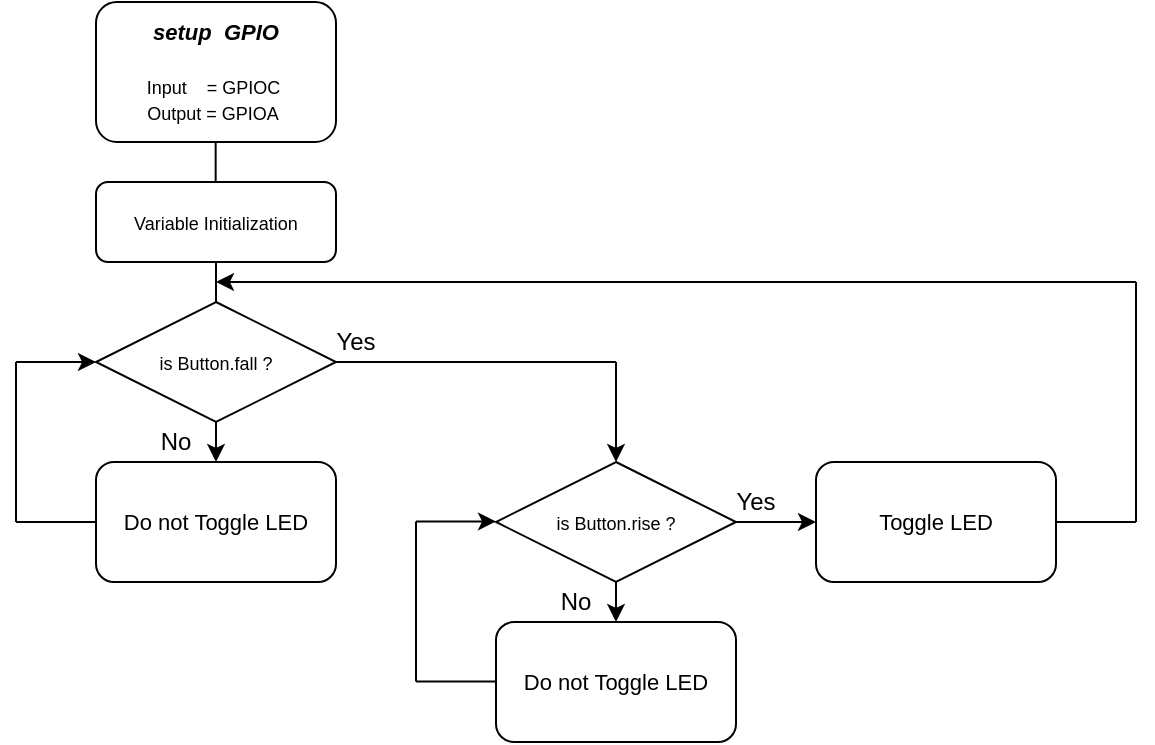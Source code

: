 <mxfile version="15.2.7" type="device"><diagram id="EkLiGLFyjCZ3OOyzkPG-" name="페이지-1"><mxGraphModel dx="881" dy="442" grid="1" gridSize="10" guides="1" tooltips="1" connect="1" arrows="1" fold="1" page="1" pageScale="1" pageWidth="827" pageHeight="1169" math="0" shadow="0"><root><mxCell id="0"/><mxCell id="1" parent="0"/><mxCell id="9lj7TGE4uGgqPaSdaMjt-2" value="&lt;font&gt;&lt;font style=&quot;font-size: 11px&quot;&gt;&lt;b style=&quot;font-size: 11px&quot;&gt;&lt;i style=&quot;font-size: 11px&quot;&gt;setup&amp;nbsp; GPIO&lt;br&gt;&lt;br&gt;&lt;/i&gt;&lt;/b&gt;&lt;/font&gt;&lt;font style=&quot;font-size: 9px&quot;&gt;Input&amp;nbsp; &amp;nbsp; = GPIOC&amp;nbsp;&lt;br&gt;Output = GPIOA&lt;/font&gt;&lt;/font&gt;&lt;font style=&quot;font-size: 11px&quot;&gt;&amp;nbsp;&lt;br&gt;&lt;/font&gt;" style="rounded=1;whiteSpace=wrap;html=1;fontSize=11;glass=0;strokeWidth=1;shadow=0;" vertex="1" parent="1"><mxGeometry x="120" y="80" width="120" height="70" as="geometry"/></mxCell><mxCell id="9lj7TGE4uGgqPaSdaMjt-3" value="" style="endArrow=none;html=1;" edge="1" parent="1"><mxGeometry width="50" height="50" relative="1" as="geometry"><mxPoint x="180" y="230" as="sourcePoint"/><mxPoint x="180" y="210" as="targetPoint"/></mxGeometry></mxCell><mxCell id="9lj7TGE4uGgqPaSdaMjt-7" value="&lt;font style=&quot;font-size: 9px&quot;&gt;is Button.fall ?&lt;/font&gt;" style="rhombus;whiteSpace=wrap;html=1;" vertex="1" parent="1"><mxGeometry x="120" y="230" width="120" height="60" as="geometry"/></mxCell><mxCell id="9lj7TGE4uGgqPaSdaMjt-10" value="&lt;font style=&quot;font-size: 11px&quot;&gt;Do not Toggle LED&lt;br&gt;&lt;/font&gt;" style="rounded=1;whiteSpace=wrap;html=1;fontSize=11;glass=0;strokeWidth=1;shadow=0;" vertex="1" parent="1"><mxGeometry x="120" y="310" width="120" height="60" as="geometry"/></mxCell><mxCell id="9lj7TGE4uGgqPaSdaMjt-11" value="" style="endArrow=none;html=1;" edge="1" parent="1"><mxGeometry width="50" height="50" relative="1" as="geometry"><mxPoint x="179.83" y="170" as="sourcePoint"/><mxPoint x="179.83" y="150" as="targetPoint"/></mxGeometry></mxCell><mxCell id="9lj7TGE4uGgqPaSdaMjt-12" value="&lt;font&gt;&lt;span style=&quot;font-weight: normal&quot;&gt;&lt;font style=&quot;font-size: 9px&quot;&gt;Variable Initialization&lt;/font&gt;&lt;/span&gt;&lt;br&gt;&lt;/font&gt;" style="rounded=1;whiteSpace=wrap;html=1;fontSize=11;glass=0;strokeWidth=1;shadow=0;fontStyle=1" vertex="1" parent="1"><mxGeometry x="120" y="170" width="120" height="40" as="geometry"/></mxCell><mxCell id="9lj7TGE4uGgqPaSdaMjt-14" value="" style="endArrow=classic;html=1;exitX=0.5;exitY=1;exitDx=0;exitDy=0;entryX=0.5;entryY=0;entryDx=0;entryDy=0;" edge="1" parent="1" source="9lj7TGE4uGgqPaSdaMjt-7" target="9lj7TGE4uGgqPaSdaMjt-10"><mxGeometry width="50" height="50" relative="1" as="geometry"><mxPoint x="210" y="290" as="sourcePoint"/><mxPoint x="260" y="240" as="targetPoint"/></mxGeometry></mxCell><mxCell id="9lj7TGE4uGgqPaSdaMjt-15" value="No" style="text;html=1;strokeColor=none;fillColor=none;align=center;verticalAlign=middle;whiteSpace=wrap;rounded=0;" vertex="1" parent="1"><mxGeometry x="140" y="290" width="40" height="20" as="geometry"/></mxCell><mxCell id="9lj7TGE4uGgqPaSdaMjt-16" value="&lt;font style=&quot;font-size: 9px&quot;&gt;is Button.rise ?&lt;/font&gt;" style="rhombus;whiteSpace=wrap;html=1;" vertex="1" parent="1"><mxGeometry x="320" y="310" width="120" height="60" as="geometry"/></mxCell><mxCell id="9lj7TGE4uGgqPaSdaMjt-17" value="&lt;font style=&quot;font-size: 11px&quot;&gt;Do not Toggle LED&lt;br&gt;&lt;/font&gt;" style="rounded=1;whiteSpace=wrap;html=1;fontSize=11;glass=0;strokeWidth=1;shadow=0;" vertex="1" parent="1"><mxGeometry x="320" y="390" width="120" height="60" as="geometry"/></mxCell><mxCell id="9lj7TGE4uGgqPaSdaMjt-18" value="" style="endArrow=classic;html=1;exitX=0.5;exitY=1;exitDx=0;exitDy=0;entryX=0.5;entryY=0;entryDx=0;entryDy=0;" edge="1" parent="1" target="9lj7TGE4uGgqPaSdaMjt-17"><mxGeometry width="50" height="50" relative="1" as="geometry"><mxPoint x="380" y="370" as="sourcePoint"/><mxPoint x="460" y="320" as="targetPoint"/></mxGeometry></mxCell><mxCell id="9lj7TGE4uGgqPaSdaMjt-19" value="No" style="text;html=1;strokeColor=none;fillColor=none;align=center;verticalAlign=middle;whiteSpace=wrap;rounded=0;" vertex="1" parent="1"><mxGeometry x="340" y="370" width="40" height="20" as="geometry"/></mxCell><mxCell id="9lj7TGE4uGgqPaSdaMjt-21" value="" style="endArrow=none;html=1;" edge="1" parent="1"><mxGeometry width="50" height="50" relative="1" as="geometry"><mxPoint x="80" y="340" as="sourcePoint"/><mxPoint x="120" y="340" as="targetPoint"/></mxGeometry></mxCell><mxCell id="9lj7TGE4uGgqPaSdaMjt-22" value="" style="endArrow=none;html=1;" edge="1" parent="1"><mxGeometry width="50" height="50" relative="1" as="geometry"><mxPoint x="80" y="340" as="sourcePoint"/><mxPoint x="80" y="260" as="targetPoint"/></mxGeometry></mxCell><mxCell id="9lj7TGE4uGgqPaSdaMjt-23" value="" style="endArrow=classic;html=1;entryX=0;entryY=0.5;entryDx=0;entryDy=0;" edge="1" parent="1" target="9lj7TGE4uGgqPaSdaMjt-7"><mxGeometry width="50" height="50" relative="1" as="geometry"><mxPoint x="80" y="260" as="sourcePoint"/><mxPoint x="140" y="250" as="targetPoint"/></mxGeometry></mxCell><mxCell id="9lj7TGE4uGgqPaSdaMjt-28" value="" style="endArrow=none;html=1;exitX=1;exitY=0.5;exitDx=0;exitDy=0;" edge="1" parent="1" source="9lj7TGE4uGgqPaSdaMjt-7"><mxGeometry width="50" height="50" relative="1" as="geometry"><mxPoint x="350" y="310" as="sourcePoint"/><mxPoint x="380" y="260" as="targetPoint"/></mxGeometry></mxCell><mxCell id="9lj7TGE4uGgqPaSdaMjt-30" value="" style="endArrow=classic;html=1;entryX=0.5;entryY=0;entryDx=0;entryDy=0;" edge="1" parent="1" target="9lj7TGE4uGgqPaSdaMjt-16"><mxGeometry width="50" height="50" relative="1" as="geometry"><mxPoint x="380" y="260" as="sourcePoint"/><mxPoint x="400" y="260" as="targetPoint"/></mxGeometry></mxCell><mxCell id="9lj7TGE4uGgqPaSdaMjt-31" value="Yes" style="text;html=1;strokeColor=none;fillColor=none;align=center;verticalAlign=middle;whiteSpace=wrap;rounded=0;" vertex="1" parent="1"><mxGeometry x="230" y="240" width="40" height="20" as="geometry"/></mxCell><mxCell id="9lj7TGE4uGgqPaSdaMjt-32" value="" style="endArrow=none;html=1;" edge="1" parent="1"><mxGeometry width="50" height="50" relative="1" as="geometry"><mxPoint x="280" y="419.71" as="sourcePoint"/><mxPoint x="320" y="419.71" as="targetPoint"/></mxGeometry></mxCell><mxCell id="9lj7TGE4uGgqPaSdaMjt-33" value="" style="endArrow=none;html=1;" edge="1" parent="1"><mxGeometry width="50" height="50" relative="1" as="geometry"><mxPoint x="280" y="419.71" as="sourcePoint"/><mxPoint x="280" y="339.71" as="targetPoint"/></mxGeometry></mxCell><mxCell id="9lj7TGE4uGgqPaSdaMjt-34" value="" style="endArrow=classic;html=1;entryX=0;entryY=0.5;entryDx=0;entryDy=0;" edge="1" parent="1"><mxGeometry width="50" height="50" relative="1" as="geometry"><mxPoint x="280" y="339.71" as="sourcePoint"/><mxPoint x="320" y="339.71" as="targetPoint"/></mxGeometry></mxCell><mxCell id="9lj7TGE4uGgqPaSdaMjt-40" value="Yes" style="text;html=1;strokeColor=none;fillColor=none;align=center;verticalAlign=middle;whiteSpace=wrap;rounded=0;" vertex="1" parent="1"><mxGeometry x="430" y="320" width="40" height="20" as="geometry"/></mxCell><mxCell id="9lj7TGE4uGgqPaSdaMjt-41" value="" style="endArrow=classic;html=1;" edge="1" parent="1"><mxGeometry width="50" height="50" relative="1" as="geometry"><mxPoint x="440" y="340" as="sourcePoint"/><mxPoint x="480" y="340" as="targetPoint"/></mxGeometry></mxCell><mxCell id="9lj7TGE4uGgqPaSdaMjt-42" value="&lt;font style=&quot;font-size: 11px&quot;&gt;Toggle LED&lt;br&gt;&lt;/font&gt;" style="rounded=1;whiteSpace=wrap;html=1;fontSize=11;glass=0;strokeWidth=1;shadow=0;" vertex="1" parent="1"><mxGeometry x="480" y="310" width="120" height="60" as="geometry"/></mxCell><mxCell id="9lj7TGE4uGgqPaSdaMjt-43" value="" style="endArrow=none;html=1;" edge="1" parent="1"><mxGeometry width="50" height="50" relative="1" as="geometry"><mxPoint x="600" y="340" as="sourcePoint"/><mxPoint x="640" y="340" as="targetPoint"/><Array as="points"><mxPoint x="640" y="340"/></Array></mxGeometry></mxCell><mxCell id="9lj7TGE4uGgqPaSdaMjt-44" value="" style="endArrow=none;html=1;" edge="1" parent="1"><mxGeometry width="50" height="50" relative="1" as="geometry"><mxPoint x="640" y="340" as="sourcePoint"/><mxPoint x="640" y="220" as="targetPoint"/></mxGeometry></mxCell><mxCell id="9lj7TGE4uGgqPaSdaMjt-46" value="" style="endArrow=classic;html=1;" edge="1" parent="1"><mxGeometry width="50" height="50" relative="1" as="geometry"><mxPoint x="640" y="220" as="sourcePoint"/><mxPoint x="180" y="220" as="targetPoint"/></mxGeometry></mxCell></root></mxGraphModel></diagram></mxfile>
